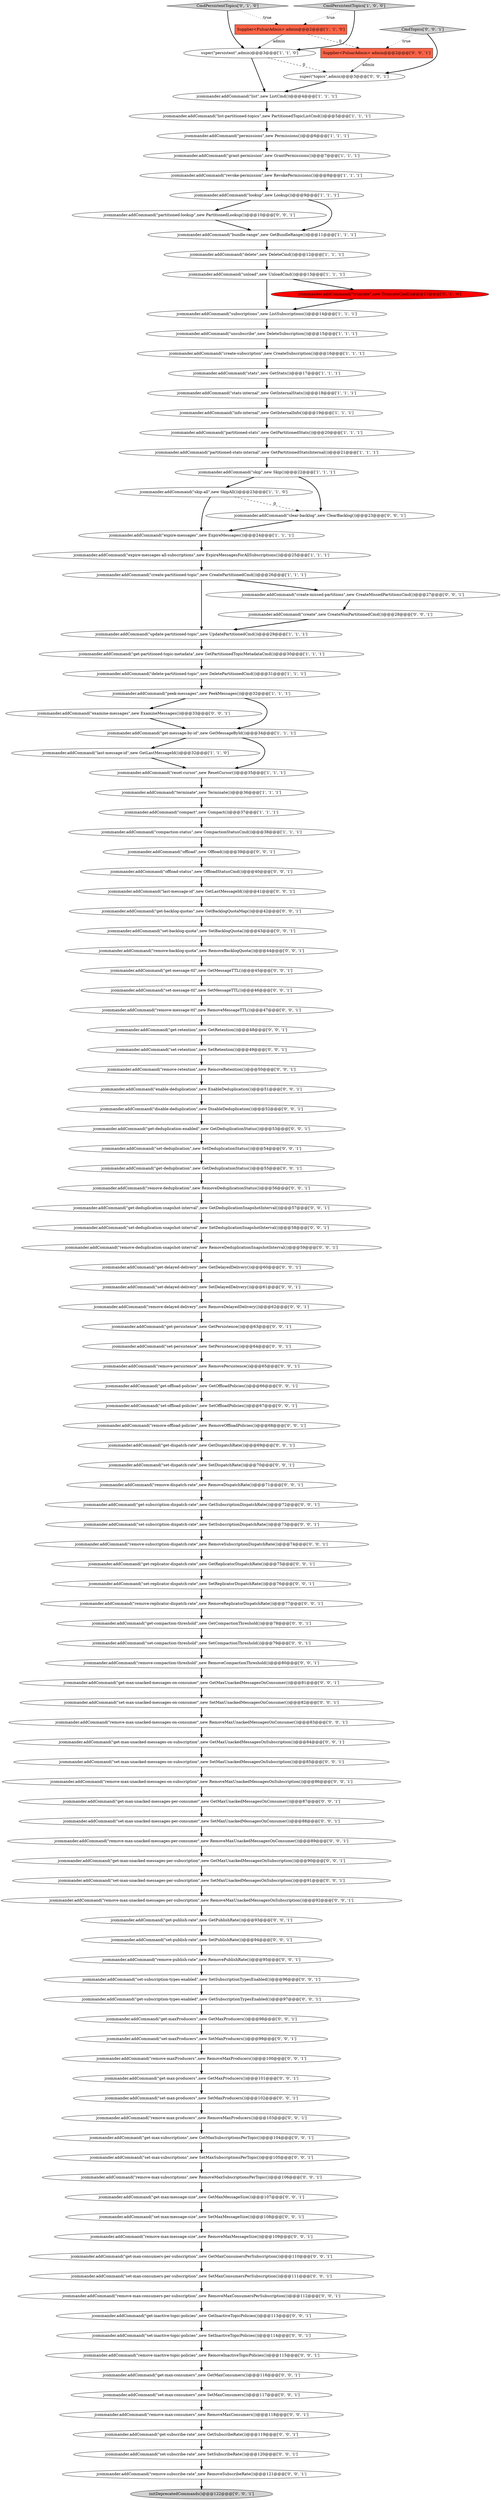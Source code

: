 digraph {
13 [style = filled, label = "jcommander.addCommand(\"get-partitioned-topic-metadata\",new GetPartitionedTopicMetadataCmd())@@@30@@@['1', '1', '1']", fillcolor = white, shape = ellipse image = "AAA0AAABBB1BBB"];
72 [style = filled, label = "jcommander.addCommand(\"remove-max-consumers-per-subscription\",new RemoveMaxConsumersPerSubscription())@@@112@@@['0', '0', '1']", fillcolor = white, shape = ellipse image = "AAA0AAABBB3BBB"];
18 [style = filled, label = "jcommander.addCommand(\"unload\",new UnloadCmd())@@@13@@@['1', '1', '1']", fillcolor = white, shape = ellipse image = "AAA0AAABBB1BBB"];
26 [style = filled, label = "jcommander.addCommand(\"reset-cursor\",new ResetCursor())@@@35@@@['1', '1', '1']", fillcolor = white, shape = ellipse image = "AAA0AAABBB1BBB"];
57 [style = filled, label = "jcommander.addCommand(\"disable-deduplication\",new DisableDeduplication())@@@52@@@['0', '0', '1']", fillcolor = white, shape = ellipse image = "AAA0AAABBB3BBB"];
102 [style = filled, label = "jcommander.addCommand(\"set-max-consumers-per-subscription\",new SetMaxConsumersPerSubscription())@@@111@@@['0', '0', '1']", fillcolor = white, shape = ellipse image = "AAA0AAABBB3BBB"];
37 [style = filled, label = "jcommander.addCommand(\"get-subscription-types-enabled\",new GetSubscriptionTypesEnabled())@@@97@@@['0', '0', '1']", fillcolor = white, shape = ellipse image = "AAA0AAABBB3BBB"];
34 [style = filled, label = "jcommander.addCommand(\"delete\",new DeleteCmd())@@@12@@@['1', '1', '1']", fillcolor = white, shape = ellipse image = "AAA0AAABBB1BBB"];
98 [style = filled, label = "jcommander.addCommand(\"get-replicator-dispatch-rate\",new GetReplicatorDispatchRate())@@@75@@@['0', '0', '1']", fillcolor = white, shape = ellipse image = "AAA0AAABBB3BBB"];
6 [style = filled, label = "super(\"persistent\",admin)@@@3@@@['1', '1', '0']", fillcolor = white, shape = ellipse image = "AAA0AAABBB1BBB"];
125 [style = filled, label = "jcommander.addCommand(\"set-max-unacked-messages-per-subscription\",new SetMaxUnackedMessagesOnSubscription())@@@91@@@['0', '0', '1']", fillcolor = white, shape = ellipse image = "AAA0AAABBB3BBB"];
7 [style = filled, label = "jcommander.addCommand(\"skip-all\",new SkipAll())@@@23@@@['1', '1', '0']", fillcolor = white, shape = ellipse image = "AAA0AAABBB1BBB"];
1 [style = filled, label = "jcommander.addCommand(\"delete-partitioned-topic\",new DeletePartitionedCmd())@@@31@@@['1', '1', '1']", fillcolor = white, shape = ellipse image = "AAA0AAABBB1BBB"];
11 [style = filled, label = "jcommander.addCommand(\"create-subscription\",new CreateSubscription())@@@16@@@['1', '1', '1']", fillcolor = white, shape = ellipse image = "AAA0AAABBB1BBB"];
107 [style = filled, label = "jcommander.addCommand(\"remove-publish-rate\",new RemovePublishRate())@@@95@@@['0', '0', '1']", fillcolor = white, shape = ellipse image = "AAA0AAABBB3BBB"];
93 [style = filled, label = "jcommander.addCommand(\"partitioned-lookup\",new PartitionedLookup())@@@10@@@['0', '0', '1']", fillcolor = white, shape = ellipse image = "AAA0AAABBB3BBB"];
22 [style = filled, label = "jcommander.addCommand(\"stats\",new GetStats())@@@17@@@['1', '1', '1']", fillcolor = white, shape = ellipse image = "AAA0AAABBB1BBB"];
123 [style = filled, label = "jcommander.addCommand(\"get-subscribe-rate\",new GetSubscribeRate())@@@119@@@['0', '0', '1']", fillcolor = white, shape = ellipse image = "AAA0AAABBB3BBB"];
23 [style = filled, label = "jcommander.addCommand(\"grant-permission\",new GrantPermissions())@@@7@@@['1', '1', '1']", fillcolor = white, shape = ellipse image = "AAA0AAABBB1BBB"];
51 [style = filled, label = "jcommander.addCommand(\"get-max-unacked-messages-per-consumer\",new GetMaxUnackedMessagesOnConsumer())@@@87@@@['0', '0', '1']", fillcolor = white, shape = ellipse image = "AAA0AAABBB3BBB"];
63 [style = filled, label = "jcommander.addCommand(\"get-inactive-topic-policies\",new GetInactiveTopicPolicies())@@@113@@@['0', '0', '1']", fillcolor = white, shape = ellipse image = "AAA0AAABBB3BBB"];
59 [style = filled, label = "jcommander.addCommand(\"set-max-unacked-messages-on-subscription\",new SetMaxUnackedMessagesOnSubscription())@@@85@@@['0', '0', '1']", fillcolor = white, shape = ellipse image = "AAA0AAABBB3BBB"];
85 [style = filled, label = "jcommander.addCommand(\"get-persistence\",new GetPersistence())@@@63@@@['0', '0', '1']", fillcolor = white, shape = ellipse image = "AAA0AAABBB3BBB"];
111 [style = filled, label = "jcommander.addCommand(\"examine-messages\",new ExamineMessages())@@@33@@@['0', '0', '1']", fillcolor = white, shape = ellipse image = "AAA0AAABBB3BBB"];
104 [style = filled, label = "jcommander.addCommand(\"get-max-unacked-messages-on-subscription\",new GetMaxUnackedMessagesOnSubscription())@@@84@@@['0', '0', '1']", fillcolor = white, shape = ellipse image = "AAA0AAABBB3BBB"];
4 [style = filled, label = "jcommander.addCommand(\"peek-messages\",new PeekMessages())@@@32@@@['1', '1', '1']", fillcolor = white, shape = ellipse image = "AAA0AAABBB1BBB"];
95 [style = filled, label = "jcommander.addCommand(\"get-max-consumers-per-subscription\",new GetMaxConsumersPerSubscription())@@@110@@@['0', '0', '1']", fillcolor = white, shape = ellipse image = "AAA0AAABBB3BBB"];
31 [style = filled, label = "jcommander.addCommand(\"create-partitioned-topic\",new CreatePartitionedCmd())@@@26@@@['1', '1', '1']", fillcolor = white, shape = ellipse image = "AAA0AAABBB1BBB"];
89 [style = filled, label = "jcommander.addCommand(\"remove-message-ttl\",new RemoveMessageTTL())@@@47@@@['0', '0', '1']", fillcolor = white, shape = ellipse image = "AAA0AAABBB3BBB"];
29 [style = filled, label = "jcommander.addCommand(\"expire-messages-all-subscriptions\",new ExpireMessagesForAllSubscriptions())@@@25@@@['1', '1', '1']", fillcolor = white, shape = ellipse image = "AAA0AAABBB1BBB"];
77 [style = filled, label = "jcommander.addCommand(\"remove-max-consumers\",new RemoveMaxConsumers())@@@118@@@['0', '0', '1']", fillcolor = white, shape = ellipse image = "AAA0AAABBB3BBB"];
114 [style = filled, label = "jcommander.addCommand(\"remove-max-unacked-messages-per-subscription\",new RemoveMaxUnackedMessagesOnSubscription())@@@92@@@['0', '0', '1']", fillcolor = white, shape = ellipse image = "AAA0AAABBB3BBB"];
80 [style = filled, label = "jcommander.addCommand(\"set-dispatch-rate\",new SetDispatchRate())@@@70@@@['0', '0', '1']", fillcolor = white, shape = ellipse image = "AAA0AAABBB3BBB"];
122 [style = filled, label = "jcommander.addCommand(\"set-subscription-dispatch-rate\",new SetSubscriptionDispatchRate())@@@73@@@['0', '0', '1']", fillcolor = white, shape = ellipse image = "AAA0AAABBB3BBB"];
2 [style = filled, label = "jcommander.addCommand(\"stats-internal\",new GetInternalStats())@@@18@@@['1', '1', '1']", fillcolor = white, shape = ellipse image = "AAA0AAABBB1BBB"];
3 [style = filled, label = "jcommander.addCommand(\"terminate\",new Terminate())@@@36@@@['1', '1', '1']", fillcolor = white, shape = ellipse image = "AAA0AAABBB1BBB"];
32 [style = filled, label = "jcommander.addCommand(\"update-partitioned-topic\",new UpdatePartitionedCmd())@@@29@@@['1', '1', '1']", fillcolor = white, shape = ellipse image = "AAA0AAABBB1BBB"];
55 [style = filled, label = "jcommander.addCommand(\"remove-deduplication-snapshot-interval\",new RemoveDeduplicationSnapshotInterval())@@@59@@@['0', '0', '1']", fillcolor = white, shape = ellipse image = "AAA0AAABBB3BBB"];
24 [style = filled, label = "jcommander.addCommand(\"lookup\",new Lookup())@@@9@@@['1', '1', '1']", fillcolor = white, shape = ellipse image = "AAA0AAABBB1BBB"];
20 [style = filled, label = "jcommander.addCommand(\"info-internal\",new GetInternalInfo())@@@19@@@['1', '1', '1']", fillcolor = white, shape = ellipse image = "AAA0AAABBB1BBB"];
58 [style = filled, label = "jcommander.addCommand(\"set-publish-rate\",new SetPublishRate())@@@94@@@['0', '0', '1']", fillcolor = white, shape = ellipse image = "AAA0AAABBB3BBB"];
33 [style = filled, label = "Supplier<PulsarAdmin> admin@@@2@@@['1', '1', '0']", fillcolor = tomato, shape = box image = "AAA0AAABBB1BBB"];
9 [style = filled, label = "jcommander.addCommand(\"expire-messages\",new ExpireMessages())@@@24@@@['1', '1', '1']", fillcolor = white, shape = ellipse image = "AAA0AAABBB1BBB"];
81 [style = filled, label = "jcommander.addCommand(\"set-maxProducers\",new SetMaxProducers())@@@99@@@['0', '0', '1']", fillcolor = white, shape = ellipse image = "AAA0AAABBB3BBB"];
103 [style = filled, label = "jcommander.addCommand(\"get-backlog-quotas\",new GetBacklogQuotaMap())@@@42@@@['0', '0', '1']", fillcolor = white, shape = ellipse image = "AAA0AAABBB3BBB"];
46 [style = filled, label = "initDeprecatedCommands()@@@122@@@['0', '0', '1']", fillcolor = lightgray, shape = ellipse image = "AAA0AAABBB3BBB"];
36 [style = filled, label = "CmdPersistentTopics['0', '1', '0']", fillcolor = lightgray, shape = diamond image = "AAA0AAABBB2BBB"];
116 [style = filled, label = "jcommander.addCommand(\"get-max-unacked-messages-on-consumer\",new GetMaxUnackedMessagesOnConsumer())@@@81@@@['0', '0', '1']", fillcolor = white, shape = ellipse image = "AAA0AAABBB3BBB"];
45 [style = filled, label = "jcommander.addCommand(\"set-inactive-topic-policies\",new SetInactiveTopicPolicies())@@@114@@@['0', '0', '1']", fillcolor = white, shape = ellipse image = "AAA0AAABBB3BBB"];
44 [style = filled, label = "jcommander.addCommand(\"remove-max-unacked-messages-on-subscription\",new RemoveMaxUnackedMessagesOnSubscription())@@@86@@@['0', '0', '1']", fillcolor = white, shape = ellipse image = "AAA0AAABBB3BBB"];
66 [style = filled, label = "jcommander.addCommand(\"set-deduplication\",new SetDeduplicationStatus())@@@54@@@['0', '0', '1']", fillcolor = white, shape = ellipse image = "AAA0AAABBB3BBB"];
76 [style = filled, label = "Supplier<PulsarAdmin> admin@@@2@@@['0', '0', '1']", fillcolor = tomato, shape = box image = "AAA0AAABBB3BBB"];
54 [style = filled, label = "jcommander.addCommand(\"set-replicator-dispatch-rate\",new SetReplicatorDispatchRate())@@@76@@@['0', '0', '1']", fillcolor = white, shape = ellipse image = "AAA0AAABBB3BBB"];
118 [style = filled, label = "jcommander.addCommand(\"get-compaction-threshold\",new GetCompactionThreshold())@@@78@@@['0', '0', '1']", fillcolor = white, shape = ellipse image = "AAA0AAABBB3BBB"];
112 [style = filled, label = "jcommander.addCommand(\"set-offload-policies\",new SetOffloadPolicies())@@@67@@@['0', '0', '1']", fillcolor = white, shape = ellipse image = "AAA0AAABBB3BBB"];
65 [style = filled, label = "jcommander.addCommand(\"set-max-subscriptions\",new SetMaxSubscriptionsPerTopic())@@@105@@@['0', '0', '1']", fillcolor = white, shape = ellipse image = "AAA0AAABBB3BBB"];
90 [style = filled, label = "jcommander.addCommand(\"remove-persistence\",new RemovePersistence())@@@65@@@['0', '0', '1']", fillcolor = white, shape = ellipse image = "AAA0AAABBB3BBB"];
126 [style = filled, label = "jcommander.addCommand(\"clear-backlog\",new ClearBacklog())@@@23@@@['0', '0', '1']", fillcolor = white, shape = ellipse image = "AAA0AAABBB3BBB"];
39 [style = filled, label = "jcommander.addCommand(\"set-message-ttl\",new SetMessageTTL())@@@46@@@['0', '0', '1']", fillcolor = white, shape = ellipse image = "AAA0AAABBB3BBB"];
61 [style = filled, label = "jcommander.addCommand(\"set-delayed-delivery\",new SetDelayedDelivery())@@@61@@@['0', '0', '1']", fillcolor = white, shape = ellipse image = "AAA0AAABBB3BBB"];
91 [style = filled, label = "jcommander.addCommand(\"get-deduplication\",new GetDeduplicationStatus())@@@55@@@['0', '0', '1']", fillcolor = white, shape = ellipse image = "AAA0AAABBB3BBB"];
71 [style = filled, label = "jcommander.addCommand(\"get-max-consumers\",new GetMaxConsumers())@@@116@@@['0', '0', '1']", fillcolor = white, shape = ellipse image = "AAA0AAABBB3BBB"];
17 [style = filled, label = "jcommander.addCommand(\"list-partitioned-topics\",new PartitionedTopicListCmd())@@@5@@@['1', '1', '1']", fillcolor = white, shape = ellipse image = "AAA0AAABBB1BBB"];
109 [style = filled, label = "jcommander.addCommand(\"get-publish-rate\",new GetPublishRate())@@@93@@@['0', '0', '1']", fillcolor = white, shape = ellipse image = "AAA0AAABBB3BBB"];
83 [style = filled, label = "jcommander.addCommand(\"get-max-unacked-messages-per-subscription\",new GetMaxUnackedMessagesOnSubscription())@@@90@@@['0', '0', '1']", fillcolor = white, shape = ellipse image = "AAA0AAABBB3BBB"];
97 [style = filled, label = "jcommander.addCommand(\"get-retention\",new GetRetention())@@@48@@@['0', '0', '1']", fillcolor = white, shape = ellipse image = "AAA0AAABBB3BBB"];
75 [style = filled, label = "jcommander.addCommand(\"remove-retention\",new RemoveRetention())@@@50@@@['0', '0', '1']", fillcolor = white, shape = ellipse image = "AAA0AAABBB3BBB"];
124 [style = filled, label = "CmdTopics['0', '0', '1']", fillcolor = lightgray, shape = diamond image = "AAA0AAABBB3BBB"];
120 [style = filled, label = "jcommander.addCommand(\"create-missed-partitions\",new CreateMissedPartitionsCmd())@@@27@@@['0', '0', '1']", fillcolor = white, shape = ellipse image = "AAA0AAABBB3BBB"];
64 [style = filled, label = "jcommander.addCommand(\"get-message-ttl\",new GetMessageTTL())@@@45@@@['0', '0', '1']", fillcolor = white, shape = ellipse image = "AAA0AAABBB3BBB"];
67 [style = filled, label = "jcommander.addCommand(\"remove-max-message-size\",new RemoveMaxMessageSize())@@@109@@@['0', '0', '1']", fillcolor = white, shape = ellipse image = "AAA0AAABBB3BBB"];
105 [style = filled, label = "jcommander.addCommand(\"get-deduplication-snapshot-interval\",new GetDeduplicationSnapshotInterval())@@@57@@@['0', '0', '1']", fillcolor = white, shape = ellipse image = "AAA0AAABBB3BBB"];
53 [style = filled, label = "jcommander.addCommand(\"enable-deduplication\",new EnableDeduplication())@@@51@@@['0', '0', '1']", fillcolor = white, shape = ellipse image = "AAA0AAABBB3BBB"];
100 [style = filled, label = "jcommander.addCommand(\"set-max-producers\",new SetMaxProducers())@@@102@@@['0', '0', '1']", fillcolor = white, shape = ellipse image = "AAA0AAABBB3BBB"];
121 [style = filled, label = "jcommander.addCommand(\"get-dispatch-rate\",new GetDispatchRate())@@@69@@@['0', '0', '1']", fillcolor = white, shape = ellipse image = "AAA0AAABBB3BBB"];
69 [style = filled, label = "jcommander.addCommand(\"remove-delayed-delivery\",new RemoveDelayedDelivery())@@@62@@@['0', '0', '1']", fillcolor = white, shape = ellipse image = "AAA0AAABBB3BBB"];
101 [style = filled, label = "jcommander.addCommand(\"remove-inactive-topic-policies\",new RemoveInactiveTopicPolicies())@@@115@@@['0', '0', '1']", fillcolor = white, shape = ellipse image = "AAA0AAABBB3BBB"];
14 [style = filled, label = "jcommander.addCommand(\"unsubscribe\",new DeleteSubscription())@@@15@@@['1', '1', '1']", fillcolor = white, shape = ellipse image = "AAA0AAABBB1BBB"];
48 [style = filled, label = "jcommander.addCommand(\"get-maxProducers\",new GetMaxProducers())@@@98@@@['0', '0', '1']", fillcolor = white, shape = ellipse image = "AAA0AAABBB3BBB"];
30 [style = filled, label = "CmdPersistentTopics['1', '0', '0']", fillcolor = lightgray, shape = diamond image = "AAA0AAABBB1BBB"];
40 [style = filled, label = "jcommander.addCommand(\"create\",new CreateNonPartitionedCmd())@@@28@@@['0', '0', '1']", fillcolor = white, shape = ellipse image = "AAA0AAABBB3BBB"];
35 [style = filled, label = "jcommander.addCommand(\"truncate\",new TruncateCmd())@@@13@@@['0', '1', '0']", fillcolor = red, shape = ellipse image = "AAA1AAABBB2BBB"];
38 [style = filled, label = "jcommander.addCommand(\"get-deduplication-enabled\",new GetDeduplicationStatus())@@@53@@@['0', '0', '1']", fillcolor = white, shape = ellipse image = "AAA0AAABBB3BBB"];
47 [style = filled, label = "jcommander.addCommand(\"get-subscription-dispatch-rate\",new GetSubscriptionDispatchRate())@@@72@@@['0', '0', '1']", fillcolor = white, shape = ellipse image = "AAA0AAABBB3BBB"];
84 [style = filled, label = "jcommander.addCommand(\"get-delayed-delivery\",new GetDelayedDelivery())@@@60@@@['0', '0', '1']", fillcolor = white, shape = ellipse image = "AAA0AAABBB3BBB"];
99 [style = filled, label = "jcommander.addCommand(\"remove-subscription-dispatch-rate\",new RemoveSubscriptionDispatchRate())@@@74@@@['0', '0', '1']", fillcolor = white, shape = ellipse image = "AAA0AAABBB3BBB"];
8 [style = filled, label = "jcommander.addCommand(\"subscriptions\",new ListSubscriptions())@@@14@@@['1', '1', '1']", fillcolor = white, shape = ellipse image = "AAA0AAABBB1BBB"];
41 [style = filled, label = "jcommander.addCommand(\"set-retention\",new SetRetention())@@@49@@@['0', '0', '1']", fillcolor = white, shape = ellipse image = "AAA0AAABBB3BBB"];
74 [style = filled, label = "jcommander.addCommand(\"remove-max-unacked-messages-on-consumer\",new RemoveMaxUnackedMessagesOnConsumer())@@@83@@@['0', '0', '1']", fillcolor = white, shape = ellipse image = "AAA0AAABBB3BBB"];
113 [style = filled, label = "jcommander.addCommand(\"set-subscription-types-enabled\",new SetSubscriptionTypesEnabled())@@@96@@@['0', '0', '1']", fillcolor = white, shape = ellipse image = "AAA0AAABBB3BBB"];
127 [style = filled, label = "jcommander.addCommand(\"remove-offload-policies\",new RemoveOffloadPolicies())@@@68@@@['0', '0', '1']", fillcolor = white, shape = ellipse image = "AAA0AAABBB3BBB"];
12 [style = filled, label = "jcommander.addCommand(\"compaction-status\",new CompactionStatusCmd())@@@38@@@['1', '1', '1']", fillcolor = white, shape = ellipse image = "AAA0AAABBB1BBB"];
56 [style = filled, label = "jcommander.addCommand(\"remove-max-unacked-messages-per-consumer\",new RemoveMaxUnackedMessagesOnConsumer())@@@89@@@['0', '0', '1']", fillcolor = white, shape = ellipse image = "AAA0AAABBB3BBB"];
92 [style = filled, label = "jcommander.addCommand(\"remove-max-producers\",new RemoveMaxProducers())@@@103@@@['0', '0', '1']", fillcolor = white, shape = ellipse image = "AAA0AAABBB3BBB"];
52 [style = filled, label = "super(\"topics\",admin)@@@3@@@['0', '0', '1']", fillcolor = white, shape = ellipse image = "AAA0AAABBB3BBB"];
96 [style = filled, label = "jcommander.addCommand(\"remove-compaction-threshold\",new RemoveCompactionThreshold())@@@80@@@['0', '0', '1']", fillcolor = white, shape = ellipse image = "AAA0AAABBB3BBB"];
82 [style = filled, label = "jcommander.addCommand(\"remove-deduplication\",new RemoveDeduplicationStatus())@@@56@@@['0', '0', '1']", fillcolor = white, shape = ellipse image = "AAA0AAABBB3BBB"];
86 [style = filled, label = "jcommander.addCommand(\"remove-backlog-quota\",new RemoveBacklogQuota())@@@44@@@['0', '0', '1']", fillcolor = white, shape = ellipse image = "AAA0AAABBB3BBB"];
117 [style = filled, label = "jcommander.addCommand(\"last-message-id\",new GetLastMessageId())@@@41@@@['0', '0', '1']", fillcolor = white, shape = ellipse image = "AAA0AAABBB3BBB"];
79 [style = filled, label = "jcommander.addCommand(\"set-max-unacked-messages-on-consumer\",new SetMaxUnackedMessagesOnConsumer())@@@82@@@['0', '0', '1']", fillcolor = white, shape = ellipse image = "AAA0AAABBB3BBB"];
62 [style = filled, label = "jcommander.addCommand(\"get-max-producers\",new GetMaxProducers())@@@101@@@['0', '0', '1']", fillcolor = white, shape = ellipse image = "AAA0AAABBB3BBB"];
68 [style = filled, label = "jcommander.addCommand(\"set-subscribe-rate\",new SetSubscribeRate())@@@120@@@['0', '0', '1']", fillcolor = white, shape = ellipse image = "AAA0AAABBB3BBB"];
21 [style = filled, label = "jcommander.addCommand(\"list\",new ListCmd())@@@4@@@['1', '1', '1']", fillcolor = white, shape = ellipse image = "AAA0AAABBB1BBB"];
16 [style = filled, label = "jcommander.addCommand(\"partitioned-stats-internal\",new GetPartitionedStatsInternal())@@@21@@@['1', '1', '1']", fillcolor = white, shape = ellipse image = "AAA0AAABBB1BBB"];
119 [style = filled, label = "jcommander.addCommand(\"set-max-consumers\",new SetMaxConsumers())@@@117@@@['0', '0', '1']", fillcolor = white, shape = ellipse image = "AAA0AAABBB3BBB"];
60 [style = filled, label = "jcommander.addCommand(\"remove-subscribe-rate\",new RemoveSubscribeRate())@@@121@@@['0', '0', '1']", fillcolor = white, shape = ellipse image = "AAA0AAABBB3BBB"];
5 [style = filled, label = "jcommander.addCommand(\"compact\",new Compact())@@@37@@@['1', '1', '1']", fillcolor = white, shape = ellipse image = "AAA0AAABBB1BBB"];
42 [style = filled, label = "jcommander.addCommand(\"get-max-message-size\",new GetMaxMessageSize())@@@107@@@['0', '0', '1']", fillcolor = white, shape = ellipse image = "AAA0AAABBB3BBB"];
43 [style = filled, label = "jcommander.addCommand(\"offload-status\",new OffloadStatusCmd())@@@40@@@['0', '0', '1']", fillcolor = white, shape = ellipse image = "AAA0AAABBB3BBB"];
128 [style = filled, label = "jcommander.addCommand(\"offload\",new Offload())@@@39@@@['0', '0', '1']", fillcolor = white, shape = ellipse image = "AAA0AAABBB3BBB"];
87 [style = filled, label = "jcommander.addCommand(\"set-max-unacked-messages-per-consumer\",new SetMaxUnackedMessagesOnConsumer())@@@88@@@['0', '0', '1']", fillcolor = white, shape = ellipse image = "AAA0AAABBB3BBB"];
88 [style = filled, label = "jcommander.addCommand(\"set-max-message-size\",new SetMaxMessageSize())@@@108@@@['0', '0', '1']", fillcolor = white, shape = ellipse image = "AAA0AAABBB3BBB"];
15 [style = filled, label = "jcommander.addCommand(\"revoke-permission\",new RevokePermissions())@@@8@@@['1', '1', '1']", fillcolor = white, shape = ellipse image = "AAA0AAABBB1BBB"];
0 [style = filled, label = "jcommander.addCommand(\"partitioned-stats\",new GetPartitionedStats())@@@20@@@['1', '1', '1']", fillcolor = white, shape = ellipse image = "AAA0AAABBB1BBB"];
27 [style = filled, label = "jcommander.addCommand(\"permissions\",new Permissions())@@@6@@@['1', '1', '1']", fillcolor = white, shape = ellipse image = "AAA0AAABBB1BBB"];
70 [style = filled, label = "jcommander.addCommand(\"remove-maxProducers\",new RemoveMaxProducers())@@@100@@@['0', '0', '1']", fillcolor = white, shape = ellipse image = "AAA0AAABBB3BBB"];
106 [style = filled, label = "jcommander.addCommand(\"remove-replicator-dispatch-rate\",new RemoveReplicatorDispatchRate())@@@77@@@['0', '0', '1']", fillcolor = white, shape = ellipse image = "AAA0AAABBB3BBB"];
110 [style = filled, label = "jcommander.addCommand(\"set-compaction-threshold\",new SetCompactionThreshold())@@@79@@@['0', '0', '1']", fillcolor = white, shape = ellipse image = "AAA0AAABBB3BBB"];
50 [style = filled, label = "jcommander.addCommand(\"set-persistence\",new SetPersistence())@@@64@@@['0', '0', '1']", fillcolor = white, shape = ellipse image = "AAA0AAABBB3BBB"];
73 [style = filled, label = "jcommander.addCommand(\"get-offload-policies\",new GetOffloadPolicies())@@@66@@@['0', '0', '1']", fillcolor = white, shape = ellipse image = "AAA0AAABBB3BBB"];
49 [style = filled, label = "jcommander.addCommand(\"remove-max-subscriptions\",new RemoveMaxSubscriptionsPerTopic())@@@106@@@['0', '0', '1']", fillcolor = white, shape = ellipse image = "AAA0AAABBB3BBB"];
28 [style = filled, label = "jcommander.addCommand(\"last-message-id\",new GetLastMessageId())@@@32@@@['1', '1', '0']", fillcolor = white, shape = ellipse image = "AAA0AAABBB1BBB"];
78 [style = filled, label = "jcommander.addCommand(\"remove-dispatch-rate\",new RemoveDispatchRate())@@@71@@@['0', '0', '1']", fillcolor = white, shape = ellipse image = "AAA0AAABBB3BBB"];
94 [style = filled, label = "jcommander.addCommand(\"set-backlog-quota\",new SetBacklogQuota())@@@43@@@['0', '0', '1']", fillcolor = white, shape = ellipse image = "AAA0AAABBB3BBB"];
108 [style = filled, label = "jcommander.addCommand(\"get-max-subscriptions\",new GetMaxSubscriptionsPerTopic())@@@104@@@['0', '0', '1']", fillcolor = white, shape = ellipse image = "AAA0AAABBB3BBB"];
25 [style = filled, label = "jcommander.addCommand(\"bundle-range\",new GetBundleRange())@@@11@@@['1', '1', '1']", fillcolor = white, shape = ellipse image = "AAA0AAABBB1BBB"];
115 [style = filled, label = "jcommander.addCommand(\"set-deduplication-snapshot-interval\",new SetDeduplicationSnapshotInterval())@@@58@@@['0', '0', '1']", fillcolor = white, shape = ellipse image = "AAA0AAABBB3BBB"];
19 [style = filled, label = "jcommander.addCommand(\"get-message-by-id\",new GetMessageById())@@@34@@@['1', '1', '1']", fillcolor = white, shape = ellipse image = "AAA0AAABBB1BBB"];
10 [style = filled, label = "jcommander.addCommand(\"skip\",new Skip())@@@22@@@['1', '1', '1']", fillcolor = white, shape = ellipse image = "AAA0AAABBB1BBB"];
48->81 [style = bold, label=""];
88->67 [style = bold, label=""];
84->61 [style = bold, label=""];
25->34 [style = bold, label=""];
115->55 [style = bold, label=""];
83->125 [style = bold, label=""];
20->0 [style = bold, label=""];
34->18 [style = bold, label=""];
4->111 [style = bold, label=""];
30->6 [style = bold, label=""];
100->92 [style = bold, label=""];
13->1 [style = bold, label=""];
85->50 [style = bold, label=""];
7->9 [style = bold, label=""];
44->51 [style = bold, label=""];
3->5 [style = bold, label=""];
112->127 [style = bold, label=""];
122->99 [style = bold, label=""];
56->83 [style = bold, label=""];
128->43 [style = bold, label=""];
37->48 [style = bold, label=""];
35->8 [style = bold, label=""];
18->35 [style = bold, label=""];
57->38 [style = bold, label=""];
19->28 [style = bold, label=""];
7->126 [style = dashed, label="0"];
17->27 [style = bold, label=""];
77->123 [style = bold, label=""];
52->21 [style = bold, label=""];
9->29 [style = bold, label=""];
99->98 [style = bold, label=""];
14->11 [style = bold, label=""];
118->110 [style = bold, label=""];
31->120 [style = bold, label=""];
30->33 [style = dotted, label="true"];
36->6 [style = bold, label=""];
1->4 [style = bold, label=""];
24->93 [style = bold, label=""];
2->20 [style = bold, label=""];
67->95 [style = bold, label=""];
98->54 [style = bold, label=""];
96->116 [style = bold, label=""];
39->89 [style = bold, label=""];
4->19 [style = bold, label=""];
105->115 [style = bold, label=""];
73->112 [style = bold, label=""];
80->78 [style = bold, label=""];
10->7 [style = bold, label=""];
54->106 [style = bold, label=""];
110->96 [style = bold, label=""];
71->119 [style = bold, label=""];
90->73 [style = bold, label=""];
19->26 [style = bold, label=""];
107->113 [style = bold, label=""];
82->105 [style = bold, label=""];
119->77 [style = bold, label=""];
59->44 [style = bold, label=""];
92->108 [style = bold, label=""];
109->58 [style = bold, label=""];
94->86 [style = bold, label=""];
63->45 [style = bold, label=""];
0->16 [style = bold, label=""];
74->104 [style = bold, label=""];
117->103 [style = bold, label=""];
22->2 [style = bold, label=""];
10->126 [style = bold, label=""];
6->21 [style = bold, label=""];
31->32 [style = bold, label=""];
26->3 [style = bold, label=""];
61->69 [style = bold, label=""];
23->15 [style = bold, label=""];
8->14 [style = bold, label=""];
33->76 [style = dashed, label="0"];
28->26 [style = bold, label=""];
120->40 [style = bold, label=""];
108->65 [style = bold, label=""];
6->52 [style = dashed, label="0"];
38->66 [style = bold, label=""];
102->72 [style = bold, label=""];
62->100 [style = bold, label=""];
72->63 [style = bold, label=""];
114->109 [style = bold, label=""];
126->9 [style = bold, label=""];
24->25 [style = bold, label=""];
124->52 [style = bold, label=""];
69->85 [style = bold, label=""];
113->37 [style = bold, label=""];
40->32 [style = bold, label=""];
11->22 [style = bold, label=""];
47->122 [style = bold, label=""];
125->114 [style = bold, label=""];
18->8 [style = bold, label=""];
55->84 [style = bold, label=""];
121->80 [style = bold, label=""];
116->79 [style = bold, label=""];
86->64 [style = bold, label=""];
111->19 [style = bold, label=""];
36->33 [style = dotted, label="true"];
95->102 [style = bold, label=""];
68->60 [style = bold, label=""];
49->42 [style = bold, label=""];
41->75 [style = bold, label=""];
16->10 [style = bold, label=""];
103->94 [style = bold, label=""];
53->57 [style = bold, label=""];
29->31 [style = bold, label=""];
45->101 [style = bold, label=""];
70->62 [style = bold, label=""];
124->76 [style = dotted, label="true"];
104->59 [style = bold, label=""];
12->128 [style = bold, label=""];
43->117 [style = bold, label=""];
64->39 [style = bold, label=""];
127->121 [style = bold, label=""];
60->46 [style = bold, label=""];
87->56 [style = bold, label=""];
106->118 [style = bold, label=""];
78->47 [style = bold, label=""];
5->12 [style = bold, label=""];
89->97 [style = bold, label=""];
58->107 [style = bold, label=""];
15->24 [style = bold, label=""];
81->70 [style = bold, label=""];
123->68 [style = bold, label=""];
101->71 [style = bold, label=""];
50->90 [style = bold, label=""];
79->74 [style = bold, label=""];
42->88 [style = bold, label=""];
91->82 [style = bold, label=""];
33->6 [style = solid, label="admin"];
27->23 [style = bold, label=""];
97->41 [style = bold, label=""];
66->91 [style = bold, label=""];
32->13 [style = bold, label=""];
75->53 [style = bold, label=""];
21->17 [style = bold, label=""];
65->49 [style = bold, label=""];
51->87 [style = bold, label=""];
93->25 [style = bold, label=""];
76->52 [style = solid, label="admin"];
}
